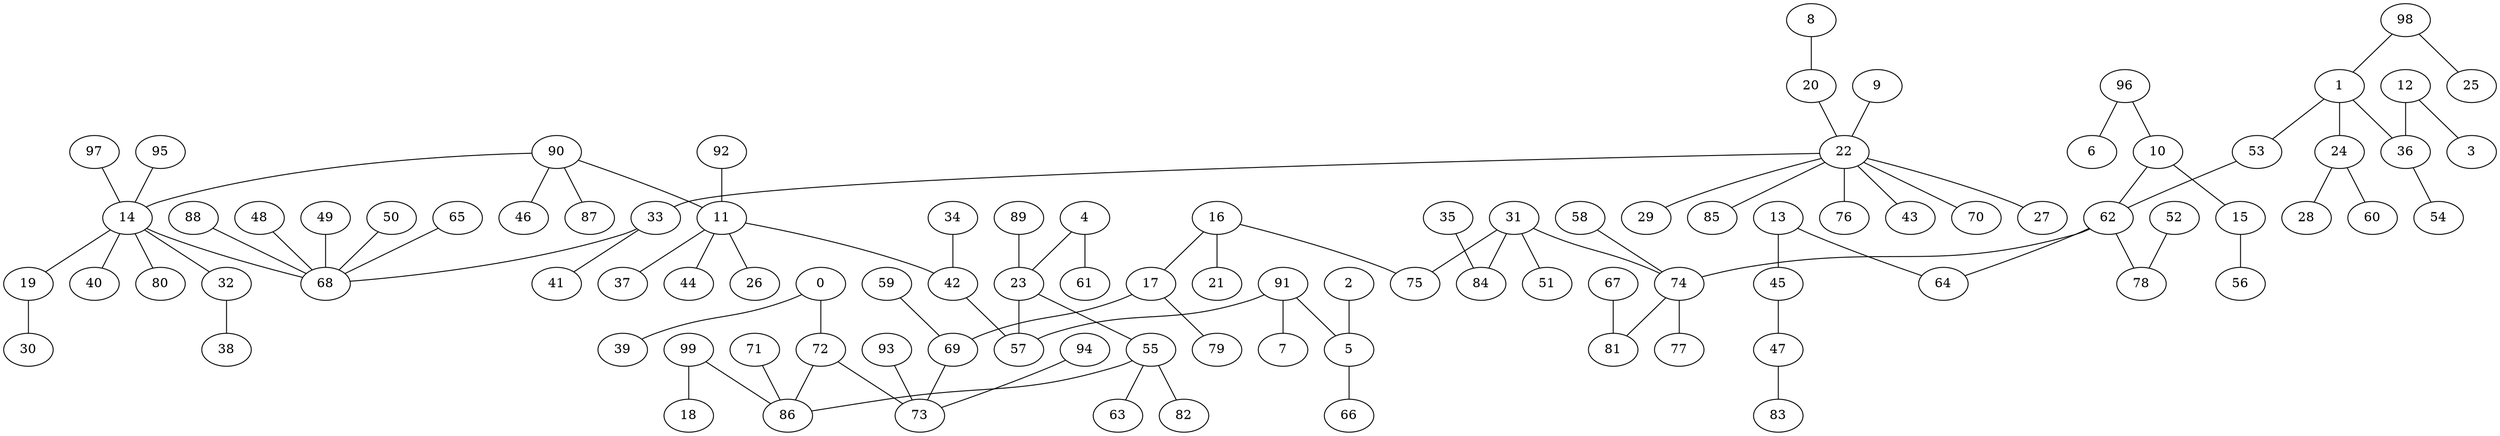 graph G{
88--68;
89--23;
90--14;
90--46;
90--87;
90--11;
91--57;
91--5;
91--7;
92--11;
93--73;
94--73;
95--14;
96--10;
96--6;
97--14;
10--62;
10--15;
98--1;
98--25;
11--26;
11--44;
11--42;
11--37;
99--86;
99--18;
12--36;
12--3;
13--64;
13--45;
14--68;
14--40;
14--80;
14--32;
14--19;
15--56;
16--17;
16--21;
16--75;
17--69;
17--79;
19--30;
0--72;
0--39;
1--53;
1--24;
1--36;
2--5;
4--23;
4--61;
5--66;
8--20;
9--22;
20--22;
22--29;
22--85;
22--76;
22--43;
22--70;
22--27;
22--33;
23--57;
23--55;
24--60;
24--28;
31--75;
31--84;
31--51;
31--74;
32--38;
33--41;
33--68;
34--42;
35--84;
36--54;
42--57;
45--47;
47--83;
48--68;
49--68;
50--68;
52--78;
53--62;
55--82;
55--63;
55--86;
58--74;
59--69;
62--74;
62--64;
62--78;
65--68;
67--81;
69--73;
71--86;
72--86;
72--73;
74--81;
74--77;
}
